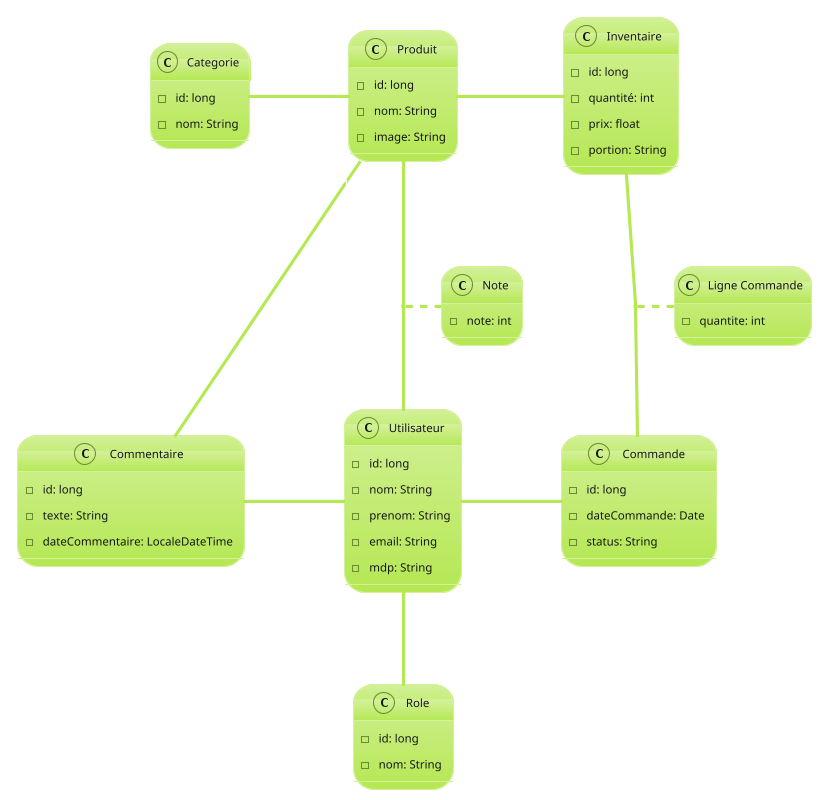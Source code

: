 @startuml
!theme hacker

class Role {
-id: long
-nom: String
}

class Utilisateur {
-id: long
-nom: String
-prenom: String
-email: String
-mdp: String
}

class Produit {
-id: long
-nom: String
-image: String
}

class Categorie {
-id: long
-nom: String
}

class Commande {
-id: long
-dateCommande: Date
-status: String
}

class Inventaire {
-id: long
-quantité: int
-prix: float
-portion: String
}

class "Ligne Commande" as LC {
-quantite: int
}

class Commentaire {
-id: long
-texte: String
-dateCommentaire: LocaleDateTime
}

class Note {
-note: int
}

Utilisateur "*" -- "1" Role :"\t\t"
Commentaire "*" - "1" Utilisateur :"\t\t"
Produit "*" -- "*" Utilisateur :"\t\t"
(Produit,Utilisateur) . Note
Produit "1" --- "*" Commentaire :"\t\t"
Utilisateur "1" - "*" Commande :"\t\t"
Inventaire "*" -- "*" Commande :"\t\t"
(Inventaire,Commande) . LC
Produit "1" - "*" Inventaire :"\t\t"
Categorie "1" - "*" Produit :"\t\t"


@enduml